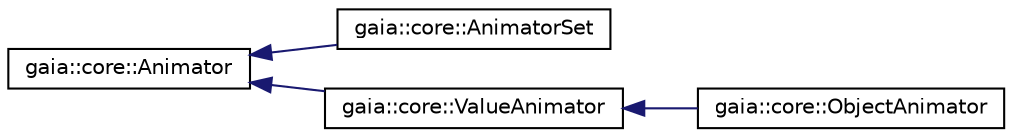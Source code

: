 digraph G
{
  edge [fontname="Helvetica",fontsize="10",labelfontname="Helvetica",labelfontsize="10"];
  node [fontname="Helvetica",fontsize="10",shape=record];
  rankdir=LR;
  Node1 [label="gaia::core::Animator",height=0.2,width=0.4,color="black", fillcolor="white", style="filled",URL="$d8/d36/classgaia_1_1core_1_1_animator.html",tooltip="This is the superclass for classes which provide basic support for animations which can be started..."];
  Node1 -> Node2 [dir=back,color="midnightblue",fontsize="10",style="solid",fontname="Helvetica"];
  Node2 [label="gaia::core::AnimatorSet",height=0.2,width=0.4,color="black", fillcolor="white", style="filled",URL="$db/dff/classgaia_1_1core_1_1_animator_set.html",tooltip="This class plays a set of Animator objects in the specified order."];
  Node1 -> Node3 [dir=back,color="midnightblue",fontsize="10",style="solid",fontname="Helvetica"];
  Node3 [label="gaia::core::ValueAnimator",height=0.2,width=0.4,color="black", fillcolor="white", style="filled",URL="$da/ddd/classgaia_1_1core_1_1_value_animator.html",tooltip="This class provides a simple timing engine for running animations which calculate animated values and..."];
  Node3 -> Node4 [dir=back,color="midnightblue",fontsize="10",style="solid",fontname="Helvetica"];
  Node4 [label="gaia::core::ObjectAnimator",height=0.2,width=0.4,color="black", fillcolor="white", style="filled",URL="$dc/dc3/classgaia_1_1core_1_1_object_animator.html",tooltip="This subclass of ValueAnimator provides support for animating properties on target objects..."];
}
